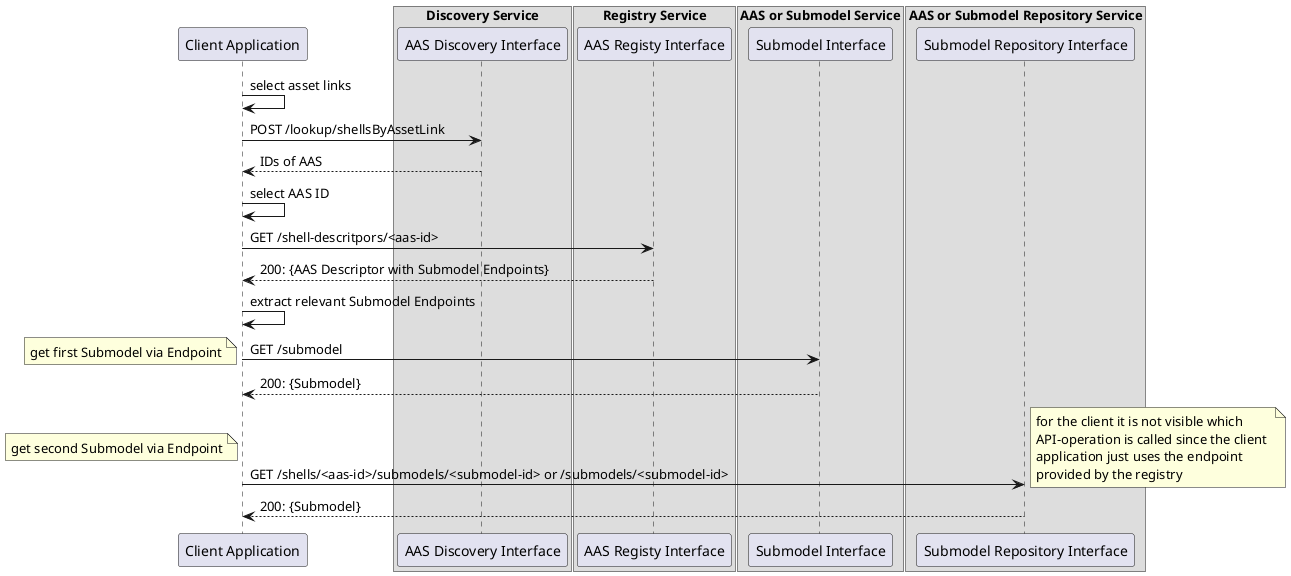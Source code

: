 @startuml

participant Client as "Client Application"


box "Discovery Service"
  participant AASDiscovery as "AAS Discovery Interface"
end box

box "Registry Service"
   participant AASRegistry as "AAS Registy Interface"
end box

box "AAS or Submodel Service"
  participant iSM as "Submodel Interface"
end box

box "AAS or Submodel Repository Service"
  participant SMRepo as "Submodel Repository Interface"
end box

Client -> Client : select asset links

Client -> AASDiscovery: POST /lookup/shellsByAssetLink
Client <-- AASDiscovery : IDs of AAS
Client -> Client : select AAS ID


Client -> AASRegistry : GET /shell-descritpors/<aas-id>
Client <-- AASRegistry : 200: {AAS Descriptor with Submodel Endpoints}
Client -> Client : extract relevant Submodel Endpoints


Client -> iSM : GET /submodel
note left
get first Submodel via Endpoint
end note
Client <-- iSM : 200: {Submodel}

Client -> SMRepo: GET /shells/<aas-id>/submodels/<submodel-id> or /submodels/<submodel-id>
note left
get second Submodel via Endpoint
end note
note right
for the client it is not visible which
API-operation is called since the client 
application just uses the endpoint
provided by the registry
end note

Client <-- SMRepo : 200: {Submodel}

@enduml
